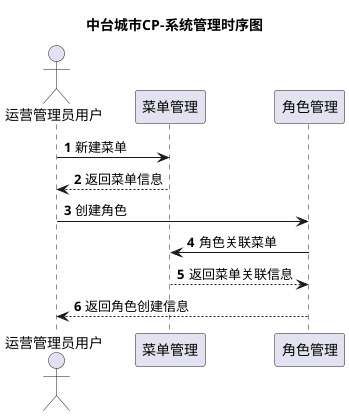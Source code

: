 @startuml
title 中台城市CP-系统管理时序图

actor 运营管理员用户 as user
participant "菜单管理" as MenuAdmin
participant "角色管理" as roleAdmin

autonumber
user->MenuAdmin:新建菜单
MenuAdmin-->user:返回菜单信息
user->roleAdmin:创建角色
roleAdmin->MenuAdmin:角色关联菜单
MenuAdmin-->roleAdmin:返回菜单关联信息
roleAdmin-->user:返回角色创建信息
@enduml